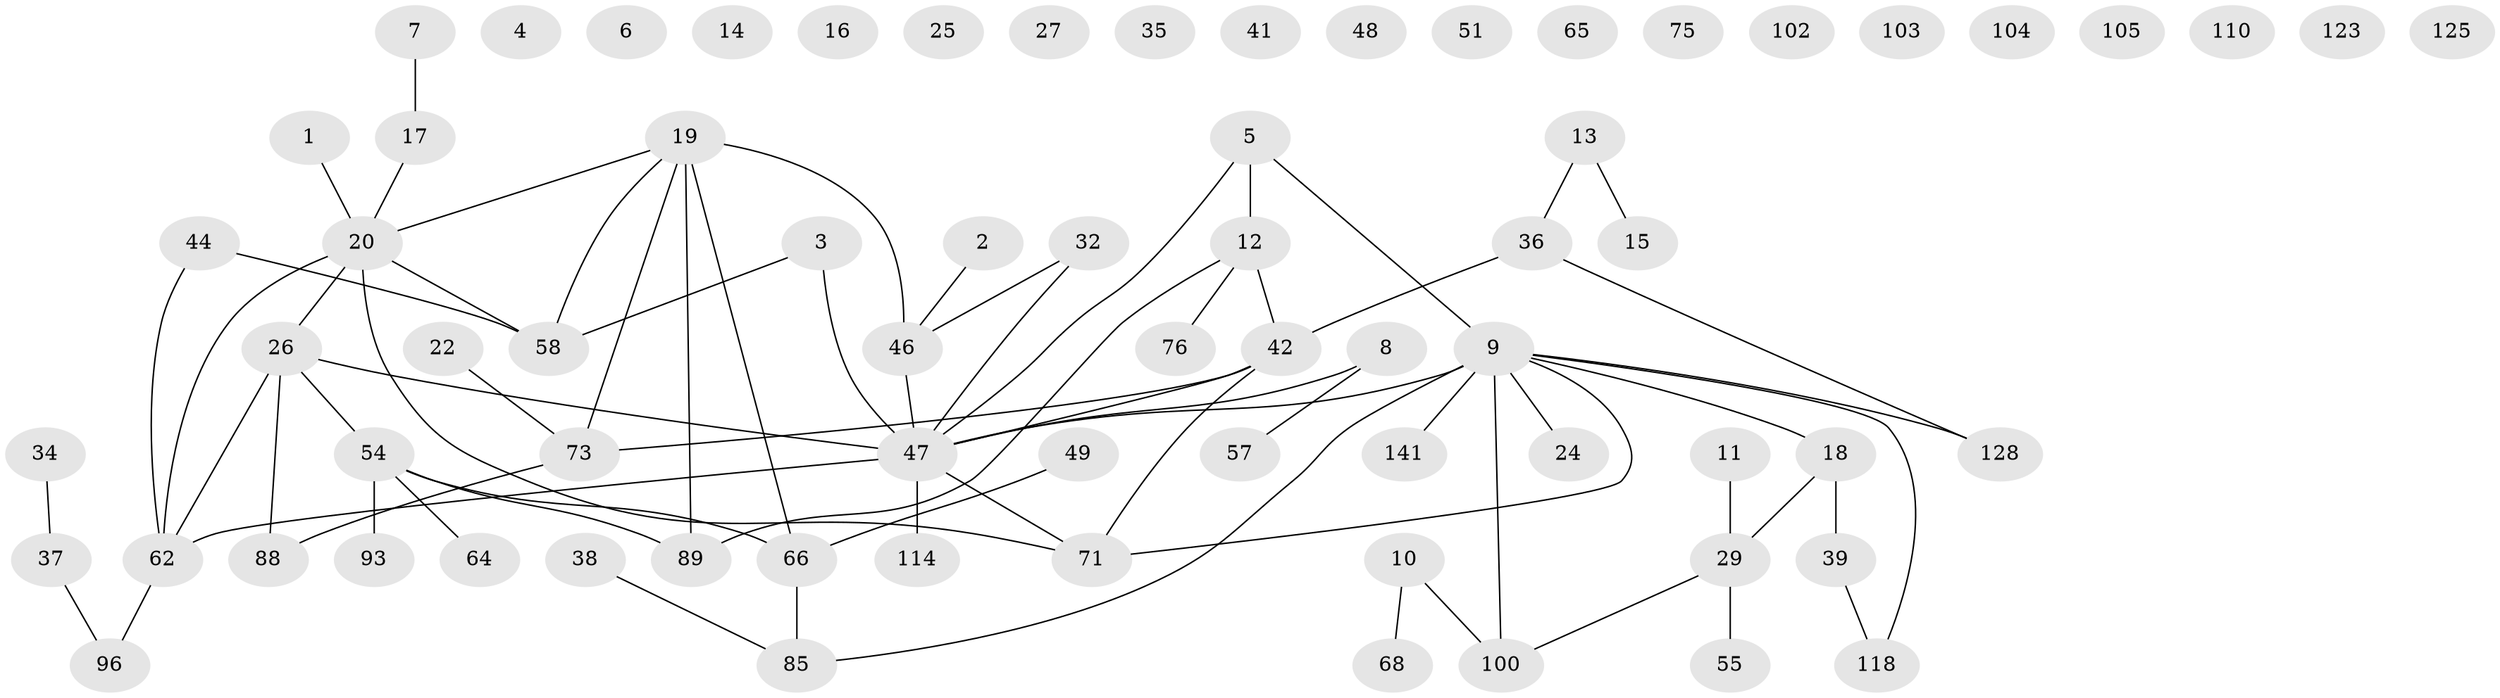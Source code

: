 // original degree distribution, {1: 0.2746478873239437, 2: 0.2605633802816901, 0: 0.11971830985915492, 3: 0.2112676056338028, 6: 0.028169014084507043, 4: 0.07042253521126761, 5: 0.035211267605633804}
// Generated by graph-tools (version 1.1) at 2025/16/03/04/25 18:16:43]
// undirected, 71 vertices, 72 edges
graph export_dot {
graph [start="1"]
  node [color=gray90,style=filled];
  1;
  2 [super="+91"];
  3;
  4;
  5;
  6;
  7;
  8 [super="+86"];
  9 [super="+23+33"];
  10 [super="+43"];
  11 [super="+112"];
  12 [super="+21+87"];
  13 [super="+121+53"];
  14;
  15 [super="+72"];
  16;
  17 [super="+124"];
  18 [super="+79+94"];
  19 [super="+30+84+77"];
  20 [super="+31+70"];
  22;
  24 [super="+95"];
  25;
  26 [super="+138+28"];
  27 [super="+116"];
  29 [super="+50+40"];
  32 [super="+132"];
  34;
  35 [super="+83"];
  36 [super="+92"];
  37 [super="+115"];
  38 [super="+45"];
  39 [super="+80+98"];
  41;
  42 [super="+117+69+67"];
  44 [super="+120"];
  46 [super="+60"];
  47 [super="+135+59+82"];
  48;
  49;
  51;
  54 [super="+61"];
  55;
  57 [super="+113"];
  58 [super="+74"];
  62 [super="+99"];
  64;
  65;
  66 [super="+122+119"];
  68;
  71 [super="+129+90"];
  73 [super="+106"];
  75;
  76;
  85 [super="+97"];
  88;
  89;
  93;
  96 [super="+130"];
  100;
  102;
  103;
  104;
  105;
  110;
  114;
  118 [super="+137"];
  123;
  125;
  128 [super="+136"];
  141;
  1 -- 20;
  2 -- 46;
  3 -- 47;
  3 -- 58;
  5 -- 12;
  5 -- 9;
  5 -- 47;
  7 -- 17;
  8 -- 57;
  8 -- 47;
  9 -- 100;
  9 -- 128;
  9 -- 71;
  9 -- 118;
  9 -- 141;
  9 -- 24;
  9 -- 18;
  9 -- 47;
  9 -- 85;
  10 -- 100;
  10 -- 68;
  11 -- 29;
  12 -- 89;
  12 -- 42;
  12 -- 76;
  13 -- 15;
  13 -- 36;
  17 -- 20;
  18 -- 29;
  18 -- 39;
  19 -- 20;
  19 -- 89;
  19 -- 66 [weight=2];
  19 -- 73;
  19 -- 58;
  19 -- 46;
  20 -- 26;
  20 -- 71;
  20 -- 58;
  20 -- 62;
  22 -- 73;
  26 -- 54;
  26 -- 88;
  26 -- 62;
  26 -- 47;
  29 -- 100;
  29 -- 55;
  32 -- 47;
  32 -- 46;
  34 -- 37;
  36 -- 128;
  36 -- 42;
  37 -- 96;
  38 -- 85;
  39 -- 118;
  42 -- 73;
  42 -- 71;
  42 -- 47;
  44 -- 58;
  44 -- 62;
  46 -- 47;
  47 -- 71;
  47 -- 114;
  47 -- 62;
  49 -- 66;
  54 -- 64;
  54 -- 89;
  54 -- 93;
  54 -- 66;
  62 -- 96;
  66 -- 85;
  73 -- 88;
}
